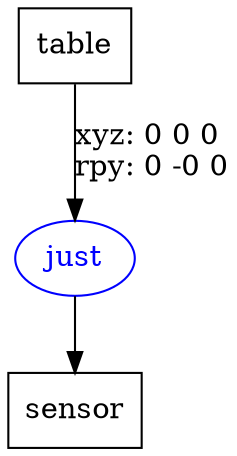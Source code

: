 digraph G {
node [shape=box];
"table" [label="table"];
"sensor" [label="sensor"];
node [shape=ellipse, color=blue, fontcolor=blue];
"table" -> "just" [label="xyz: 0 0 0 \nrpy: 0 -0 0"]
"just" -> "sensor"
}
